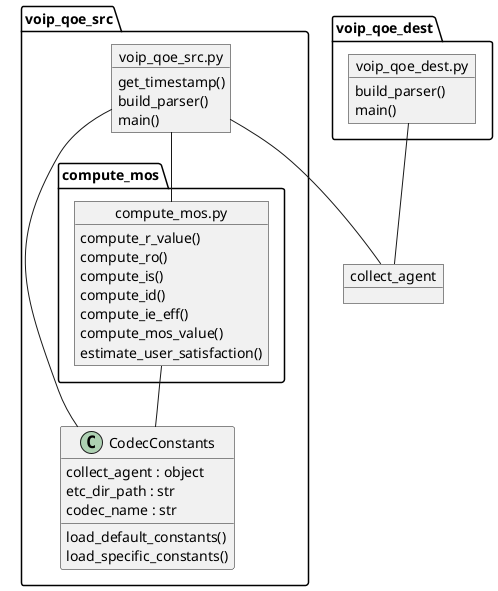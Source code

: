 @startuml

object collect_agent {
}

package voip_qoe_src {

    class CodecConstants {
        collect_agent : object
        etc_dir_path : str
        codec_name : str
        load_default_constants()
        load_specific_constants()
    }

    object compute_mos.py {
        compute_r_value()
        compute_ro()
        compute_is()
        compute_id()
        compute_ie_eff()
        compute_mos_value()
        estimate_user_satisfaction()
    }

    object voip_qoe_src.py {
        get_timestamp()
        build_parser()
        main()
    }

    voip_qoe_src.py -- compute_mos.py
    voip_qoe_src.py -- CodecConstants
    compute_mos.py -- CodecConstants

}

package voip_qoe_dest {

    object voip_qoe_dest.py {
        build_parser()
        main()
    }

}

voip_qoe_src.py -- collect_agent
voip_qoe_dest.py -- collect_agent

@enduml